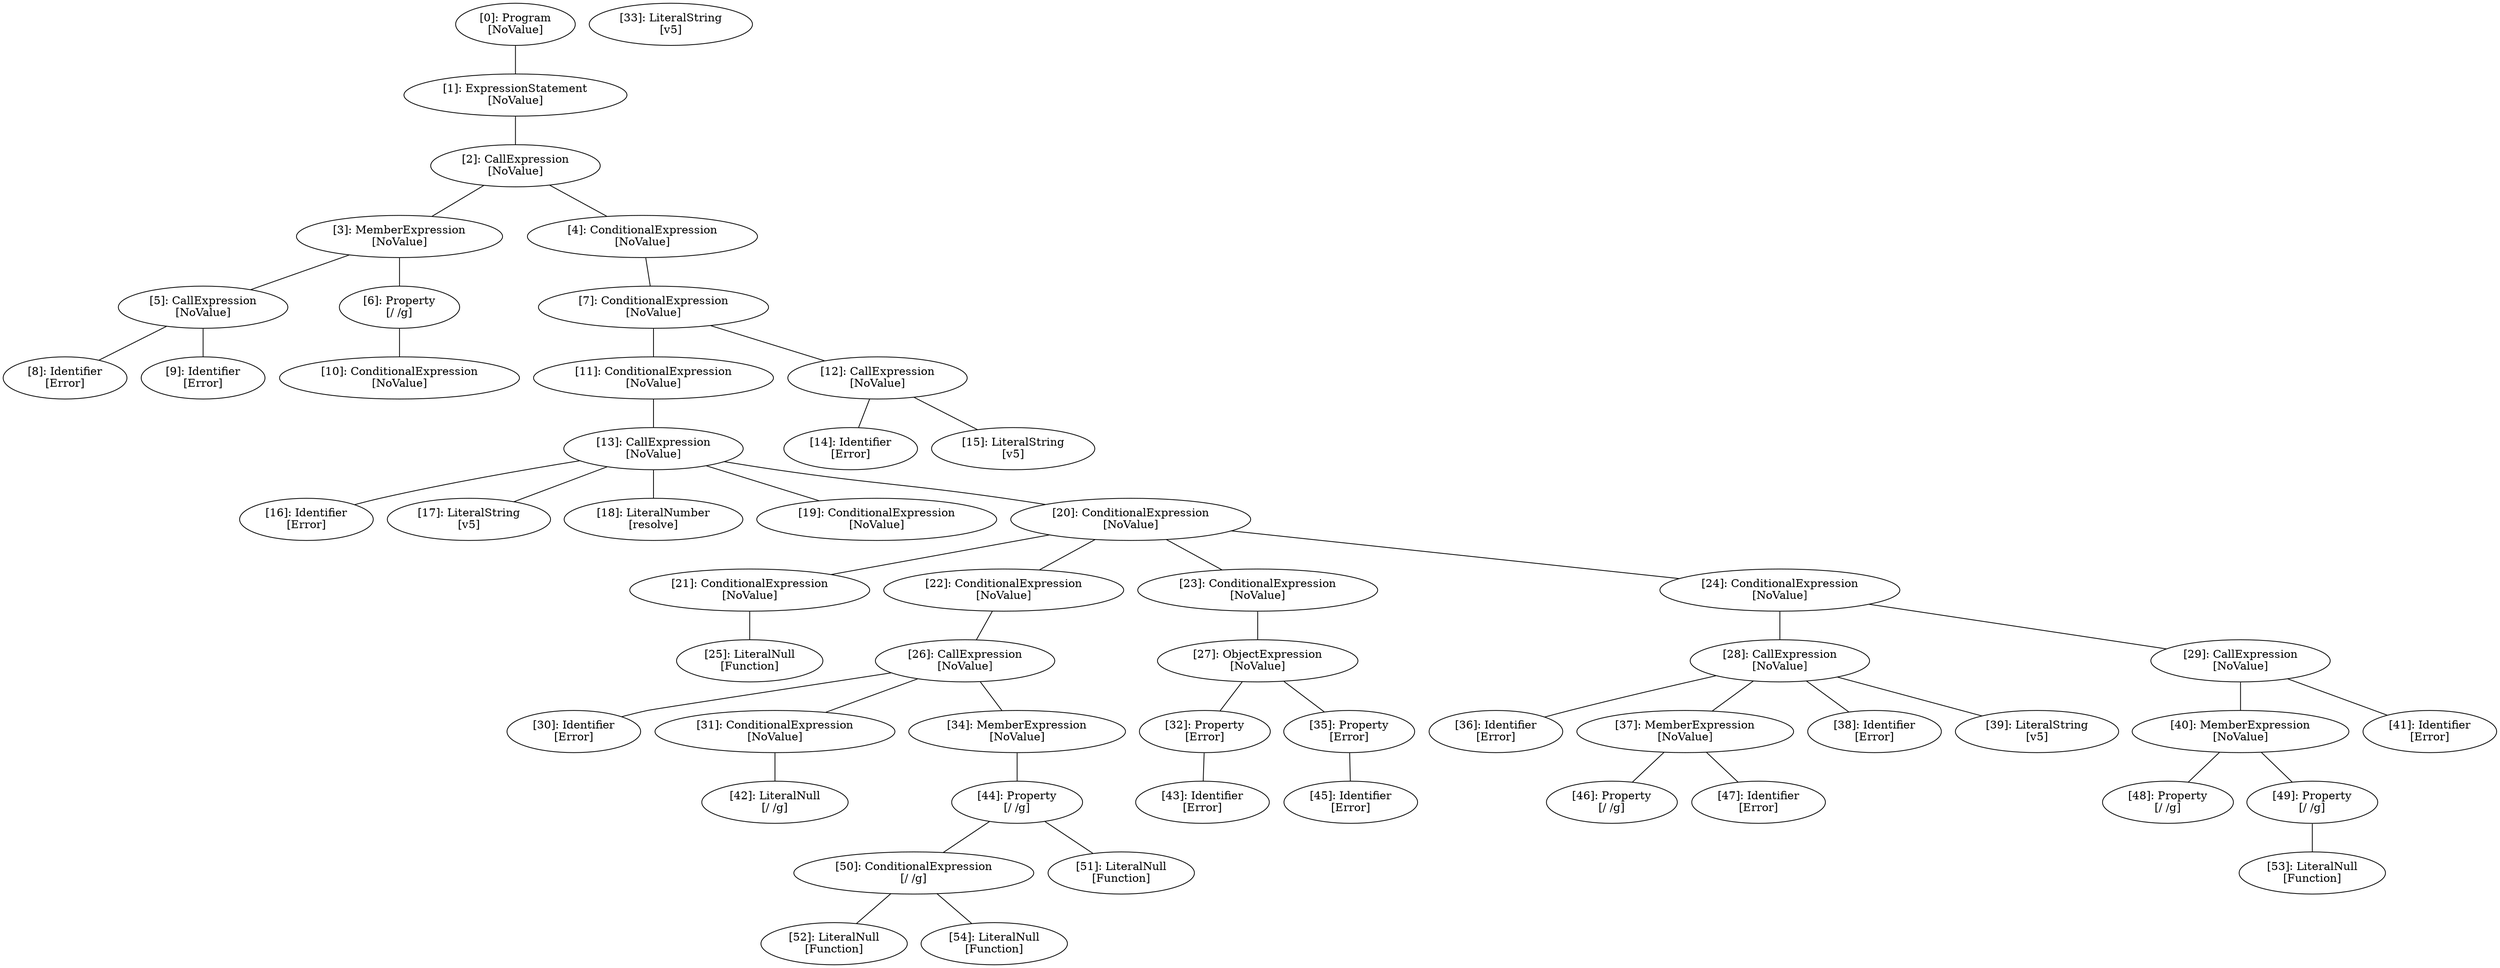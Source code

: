 // Result
graph {
	0 [label="[0]: Program
[NoValue]"]
	1 [label="[1]: ExpressionStatement
[NoValue]"]
	2 [label="[2]: CallExpression
[NoValue]"]
	3 [label="[3]: MemberExpression
[NoValue]"]
	4 [label="[4]: ConditionalExpression
[NoValue]"]
	5 [label="[5]: CallExpression
[NoValue]"]
	6 [label="[6]: Property
[/ /g]"]
	7 [label="[7]: ConditionalExpression
[NoValue]"]
	8 [label="[8]: Identifier
[Error]"]
	9 [label="[9]: Identifier
[Error]"]
	10 [label="[10]: ConditionalExpression
[NoValue]"]
	11 [label="[11]: ConditionalExpression
[NoValue]"]
	12 [label="[12]: CallExpression
[NoValue]"]
	13 [label="[13]: CallExpression
[NoValue]"]
	14 [label="[14]: Identifier
[Error]"]
	15 [label="[15]: LiteralString
[v5]"]
	16 [label="[16]: Identifier
[Error]"]
	17 [label="[17]: LiteralString
[v5]"]
	18 [label="[18]: LiteralNumber
[resolve]"]
	19 [label="[19]: ConditionalExpression
[NoValue]"]
	20 [label="[20]: ConditionalExpression
[NoValue]"]
	21 [label="[21]: ConditionalExpression
[NoValue]"]
	22 [label="[22]: ConditionalExpression
[NoValue]"]
	23 [label="[23]: ConditionalExpression
[NoValue]"]
	24 [label="[24]: ConditionalExpression
[NoValue]"]
	25 [label="[25]: LiteralNull
[Function]"]
	26 [label="[26]: CallExpression
[NoValue]"]
	27 [label="[27]: ObjectExpression
[NoValue]"]
	28 [label="[28]: CallExpression
[NoValue]"]
	29 [label="[29]: CallExpression
[NoValue]"]
	30 [label="[30]: Identifier
[Error]"]
	31 [label="[31]: ConditionalExpression
[NoValue]"]
	32 [label="[32]: Property
[Error]"]
	33 [label="[33]: LiteralString
[v5]"]
	34 [label="[34]: MemberExpression
[NoValue]"]
	35 [label="[35]: Property
[Error]"]
	36 [label="[36]: Identifier
[Error]"]
	37 [label="[37]: MemberExpression
[NoValue]"]
	38 [label="[38]: Identifier
[Error]"]
	39 [label="[39]: LiteralString
[v5]"]
	40 [label="[40]: MemberExpression
[NoValue]"]
	41 [label="[41]: Identifier
[Error]"]
	42 [label="[42]: LiteralNull
[/ /g]"]
	43 [label="[43]: Identifier
[Error]"]
	44 [label="[44]: Property
[/ /g]"]
	45 [label="[45]: Identifier
[Error]"]
	46 [label="[46]: Property
[/ /g]"]
	47 [label="[47]: Identifier
[Error]"]
	48 [label="[48]: Property
[/ /g]"]
	49 [label="[49]: Property
[/ /g]"]
	50 [label="[50]: ConditionalExpression
[/ /g]"]
	51 [label="[51]: LiteralNull
[Function]"]
	52 [label="[52]: LiteralNull
[Function]"]
	53 [label="[53]: LiteralNull
[Function]"]
	54 [label="[54]: LiteralNull
[Function]"]
	0 -- 1
	1 -- 2
	2 -- 3
	2 -- 4
	3 -- 5
	3 -- 6
	4 -- 7
	5 -- 8
	5 -- 9
	6 -- 10
	7 -- 11
	7 -- 12
	11 -- 13
	12 -- 14
	12 -- 15
	13 -- 16
	13 -- 17
	13 -- 18
	13 -- 19
	13 -- 20
	20 -- 21
	20 -- 22
	20 -- 23
	20 -- 24
	21 -- 25
	22 -- 26
	23 -- 27
	24 -- 28
	24 -- 29
	26 -- 30
	26 -- 31
	26 -- 34
	27 -- 32
	27 -- 35
	28 -- 36
	28 -- 37
	28 -- 38
	28 -- 39
	29 -- 40
	29 -- 41
	31 -- 42
	32 -- 43
	34 -- 44
	35 -- 45
	37 -- 46
	37 -- 47
	40 -- 48
	40 -- 49
	44 -- 50
	44 -- 51
	49 -- 53
	50 -- 52
	50 -- 54
}
